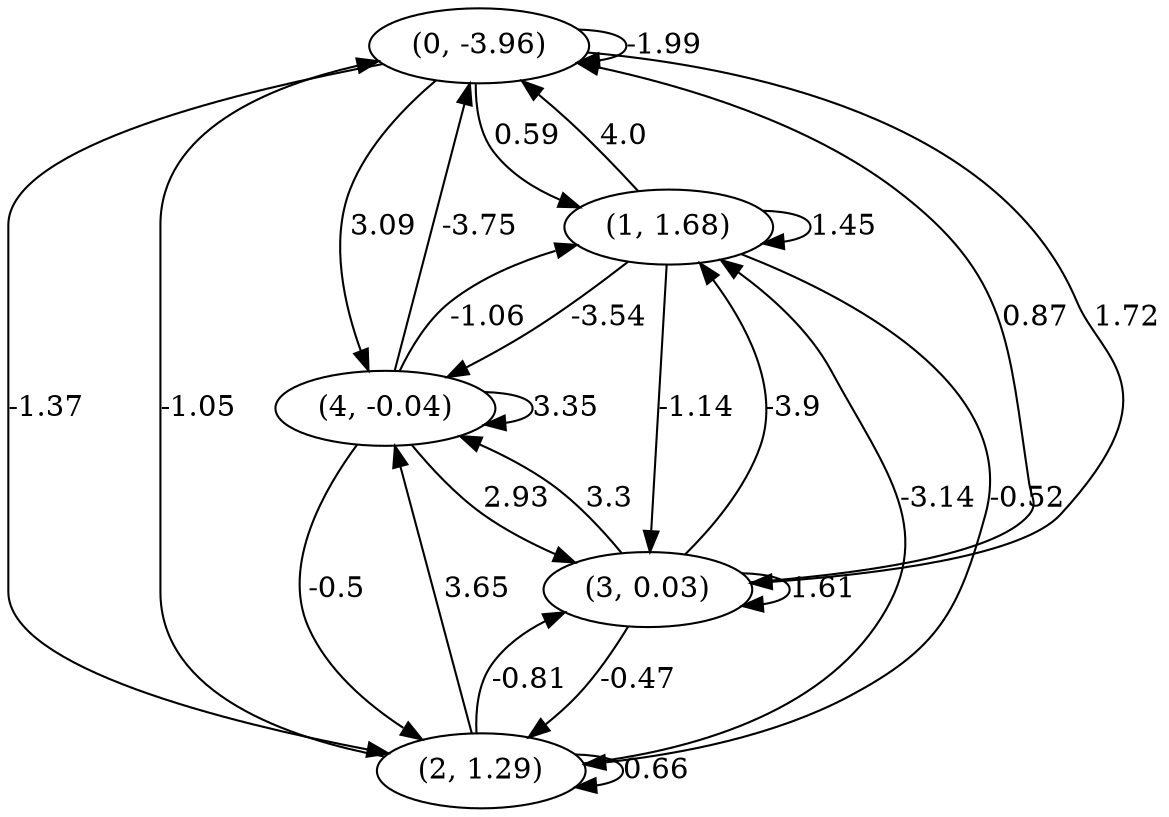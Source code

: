 digraph {
    0 [ label = "(0, -3.96)" ]
    1 [ label = "(1, 1.68)" ]
    2 [ label = "(2, 1.29)" ]
    3 [ label = "(3, 0.03)" ]
    4 [ label = "(4, -0.04)" ]
    0 -> 0 [ label = "-1.99" ]
    1 -> 1 [ label = "1.45" ]
    2 -> 2 [ label = "0.66" ]
    3 -> 3 [ label = "1.61" ]
    4 -> 4 [ label = "3.35" ]
    1 -> 0 [ label = "4.0" ]
    2 -> 0 [ label = "-1.05" ]
    3 -> 0 [ label = "0.87" ]
    4 -> 0 [ label = "-3.75" ]
    0 -> 1 [ label = "0.59" ]
    2 -> 1 [ label = "-3.14" ]
    3 -> 1 [ label = "-3.9" ]
    4 -> 1 [ label = "-1.06" ]
    0 -> 2 [ label = "-1.37" ]
    1 -> 2 [ label = "-0.52" ]
    3 -> 2 [ label = "-0.47" ]
    4 -> 2 [ label = "-0.5" ]
    0 -> 3 [ label = "1.72" ]
    1 -> 3 [ label = "-1.14" ]
    2 -> 3 [ label = "-0.81" ]
    4 -> 3 [ label = "2.93" ]
    0 -> 4 [ label = "3.09" ]
    1 -> 4 [ label = "-3.54" ]
    2 -> 4 [ label = "3.65" ]
    3 -> 4 [ label = "3.3" ]
}


